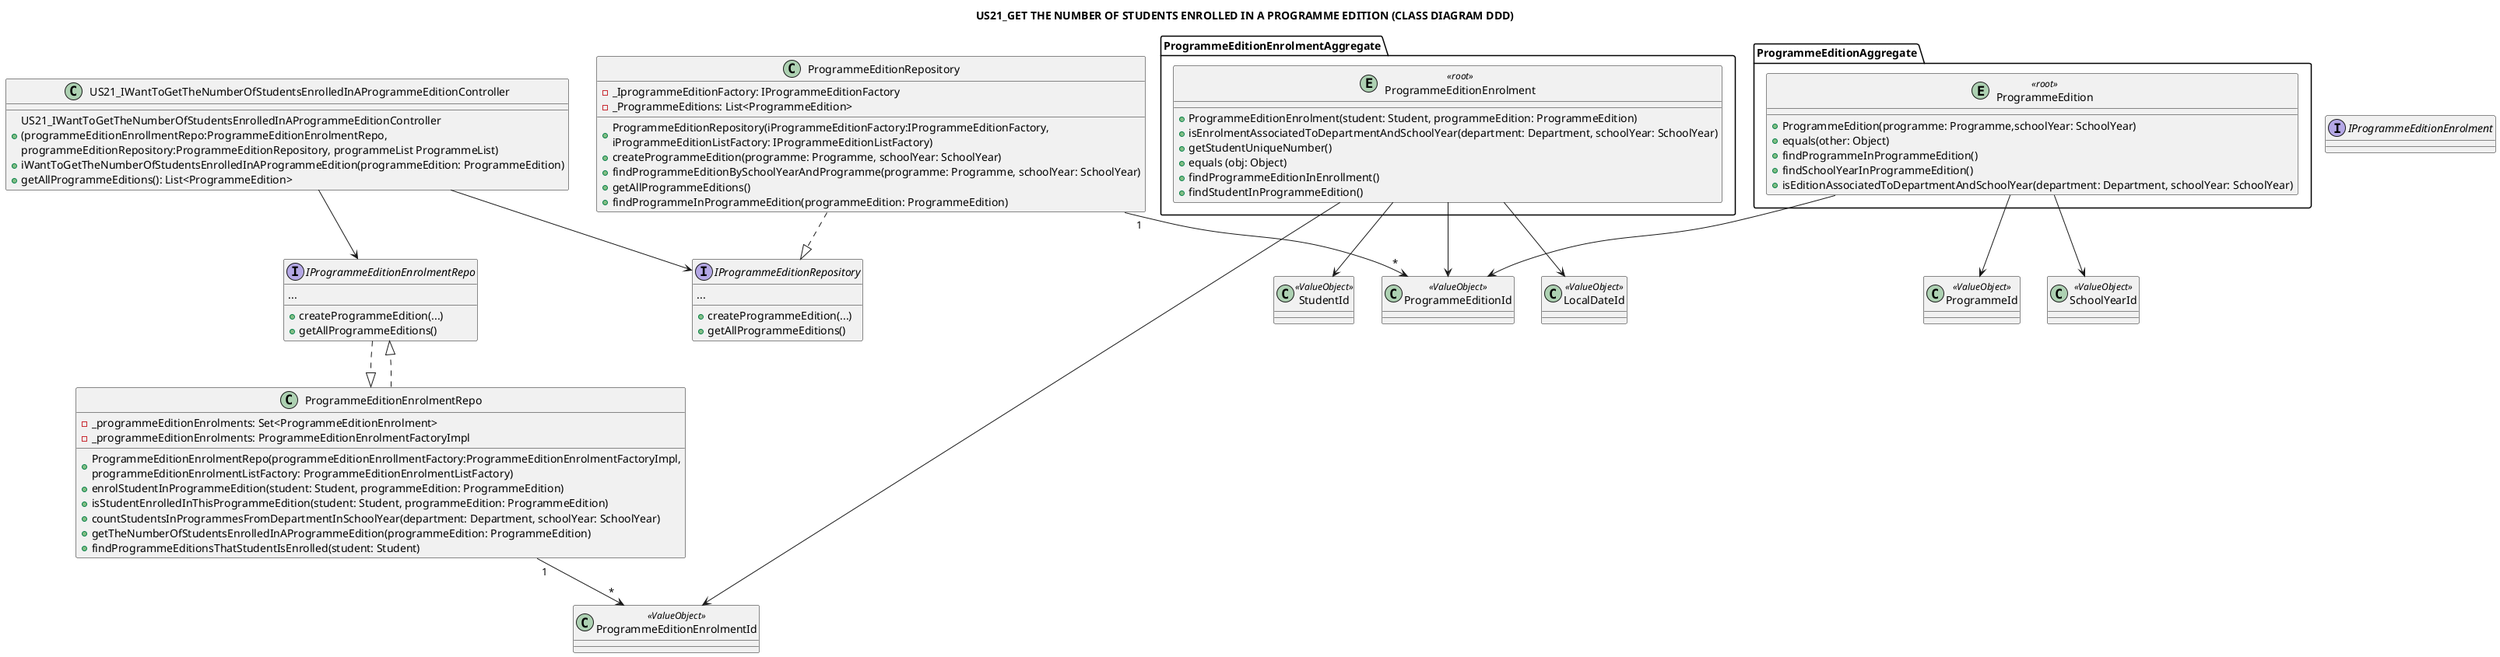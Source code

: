 @startuml

title: US21_GET THE NUMBER OF STUDENTS ENROLLED IN A PROGRAMME EDITION (CLASS DIAGRAM DDD)

' === CONTROLLER ===

class US21_IWantToGetTheNumberOfStudentsEnrolledInAProgrammeEditionController {

    +US21_IWantToGetTheNumberOfStudentsEnrolledInAProgrammeEditionController\n(programmeEditionEnrollmentRepo:ProgrammeEditionEnrolmentRepo,\nprogrammeEditionRepository:ProgrammeEditionRepository, programmeList ProgrammeList)
    +iWantToGetTheNumberOfStudentsEnrolledInAProgrammeEdition(programmeEdition: ProgrammeEdition)
    +getAllProgrammeEditions(): List<ProgrammeEdition>
}

' === INTERFACE ===

interface IProgrammeEditionRepository {
    +createProgrammeEdition(...)
    +getAllProgrammeEditions()
    ...
}

ProgrammeEditionRepository ..|> IProgrammeEditionRepository
US21_IWantToGetTheNumberOfStudentsEnrolledInAProgrammeEditionController --> IProgrammeEditionRepository


interface IProgrammeEditionEnrolmentRepo{
    +createProgrammeEdition(...)
    +getAllProgrammeEditions()
    ...
}
interface IProgrammeEditionEnrolment{}

IProgrammeEditionEnrolmentRepo ..|> ProgrammeEditionEnrolmentRepo

ProgrammeEditionEnrolmentRepo ..|> IProgrammeEditionEnrolmentRepo
US21_IWantToGetTheNumberOfStudentsEnrolledInAProgrammeEditionController --> IProgrammeEditionEnrolmentRepo


ProgrammeEditionEnrolmentRepo "1" --> " *" ProgrammeEditionEnrolmentId
ProgrammeEditionRepository "1" --> "*" ProgrammeEditionId

' === REPOSITORYS ===

class ProgrammeEditionEnrolmentRepo {
    -_programmeEditionEnrolments: Set<ProgrammeEditionEnrolment>
    -_programmeEditionEnrolments: ProgrammeEditionEnrolmentFactoryImpl
    +ProgrammeEditionEnrolmentRepo(programmeEditionEnrollmentFactory:ProgrammeEditionEnrolmentFactoryImpl,\nprogrammeEditionEnrolmentListFactory: ProgrammeEditionEnrolmentListFactory)
    +enrolStudentInProgrammeEdition(student: Student, programmeEdition: ProgrammeEdition)
    +isStudentEnrolledInThisProgrammeEdition(student: Student, programmeEdition: ProgrammeEdition)
    +countStudentsInProgrammesFromDepartmentInSchoolYear(department: Department, schoolYear: SchoolYear)
    +getTheNumberOfStudentsEnrolledInAProgrammeEdition(programmeEdition: ProgrammeEdition)
    +findProgrammeEditionsThatStudentIsEnrolled(student: Student)
}

class ProgrammeEditionRepository {
    -_IprogrammeEditionFactory: IProgrammeEditionFactory
    -_ProgrammeEditions: List<ProgrammeEdition>
    +ProgrammeEditionRepository(iProgrammeEditionFactory:IProgrammeEditionFactory,\niProgrammeEditionListFactory: IProgrammeEditionListFactory)
    +createProgrammeEdition(programme: Programme, schoolYear: SchoolYear)
    +findProgrammeEditionBySchoolYearAndProgramme(programme: Programme, schoolYear: SchoolYear)
    +getAllProgrammeEditions()
    +findProgrammeInProgrammeEdition(programmeEdition: ProgrammeEdition)
}

' ===AGGREGATES===

package ProgrammeEditionEnrolmentAggregate{
    entity ProgrammeEditionEnrolment <<root>>{

        +ProgrammeEditionEnrolment(student: Student, programmeEdition: ProgrammeEdition)
        +isEnrolmentAssociatedToDepartmentAndSchoolYear(department: Department, schoolYear: SchoolYear)
        +getStudentUniqueNumber()
        +equals (obj: Object)
        +findProgrammeEditionInEnrollment()
        +findStudentInProgrammeEdition()
    }
}

ProgrammeEditionEnrolment --> ProgrammeEditionEnrolmentId
ProgrammeEditionEnrolment --> StudentId
ProgrammeEditionEnrolment --> ProgrammeEditionId
ProgrammeEditionEnrolment --> LocalDateId

class ProgrammeEditionEnrolmentId <<ValueObject>> {}
class StudentId <<ValueObject>> {}
class ProgrammeEditionId <<ValueObject>> {}
class LocalDateId <<ValueObject>> {}


package ProgrammeEditionAggregate{

    entity ProgrammeEdition <<root>> {
        +ProgrammeEdition(programme: Programme,schoolYear: SchoolYear)
        +equals(other: Object)
        +findProgrammeInProgrammeEdition()
        +findSchoolYearInProgrammeEdition()
        +isEditionAssociatedToDepartmentAndSchoolYear(department: Department, schoolYear: SchoolYear)
    }
}
class ProgrammeId <<ValueObject>> {}
class ProgrammeEditionId <<ValueObject>> {}
class SchoolYearId <<ValueObject>> {}

ProgrammeEdition --> ProgrammeId
ProgrammeEdition --> SchoolYearId
ProgrammeEdition --> ProgrammeEditionId



@enduml

